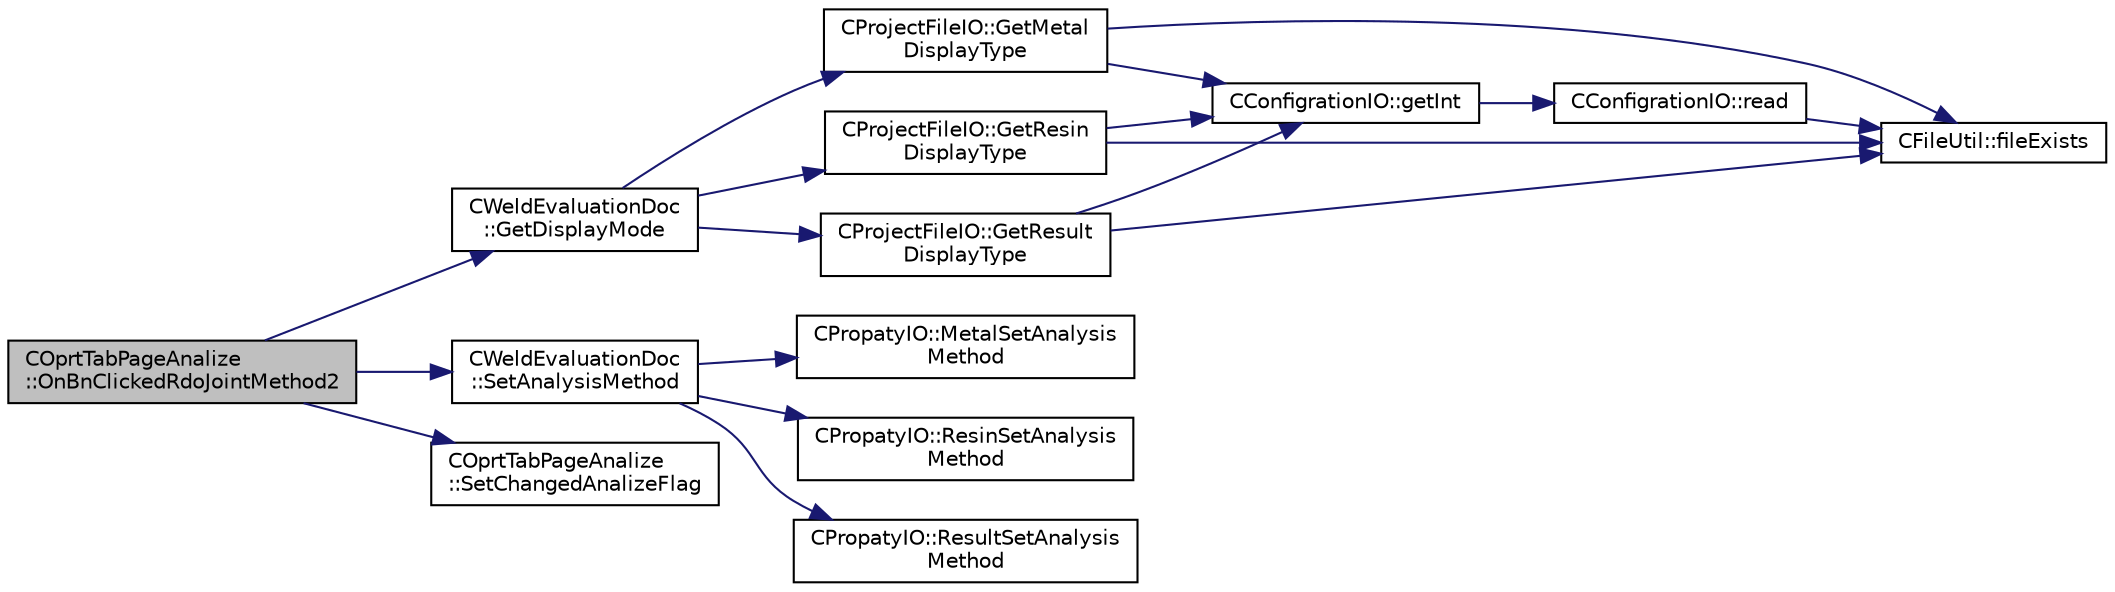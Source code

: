 digraph "COprtTabPageAnalize::OnBnClickedRdoJointMethod2"
{
 // LATEX_PDF_SIZE
  edge [fontname="Helvetica",fontsize="10",labelfontname="Helvetica",labelfontsize="10"];
  node [fontname="Helvetica",fontsize="10",shape=record];
  rankdir="LR";
  Node1 [label="COprtTabPageAnalize\l::OnBnClickedRdoJointMethod2",height=0.2,width=0.4,color="black", fillcolor="grey75", style="filled", fontcolor="black",tooltip="接続結果解析方法階層クラスタリング選択時処理"];
  Node1 -> Node2 [color="midnightblue",fontsize="10",style="solid",fontname="Helvetica"];
  Node2 [label="CWeldEvaluationDoc\l::GetDisplayMode",height=0.2,width=0.4,color="black", fillcolor="white", style="filled",URL="$class_c_weld_evaluation_doc.html#a6fb9f31759c4175b40446be90447a42f",tooltip="表示モードの取得"];
  Node2 -> Node3 [color="midnightblue",fontsize="10",style="solid",fontname="Helvetica"];
  Node3 [label="CProjectFileIO::GetMetal\lDisplayType",height=0.2,width=0.4,color="black", fillcolor="white", style="filled",URL="$class_c_project_file_i_o.html#a01bc129069b3ba05ed979729f88be551",tooltip="金属画像表示タイプの取得"];
  Node3 -> Node4 [color="midnightblue",fontsize="10",style="solid",fontname="Helvetica"];
  Node4 [label="CFileUtil::fileExists",height=0.2,width=0.4,color="black", fillcolor="white", style="filled",URL="$class_c_file_util.html#a9a8b3e89af30c1826d518719aad2c3df",tooltip="ファイルが存在するかを確認する"];
  Node3 -> Node5 [color="midnightblue",fontsize="10",style="solid",fontname="Helvetica"];
  Node5 [label="CConfigrationIO::getInt",height=0.2,width=0.4,color="black", fillcolor="white", style="filled",URL="$class_c_configration_i_o.html#a60d2dbaa282946adcc42ebd04fc08805",tooltip="指定セクションのキー値（整数）を取得"];
  Node5 -> Node6 [color="midnightblue",fontsize="10",style="solid",fontname="Helvetica"];
  Node6 [label="CConfigrationIO::read",height=0.2,width=0.4,color="black", fillcolor="white", style="filled",URL="$class_c_configration_i_o.html#a73ecbb6f7141bad005e290e9f48c576f",tooltip="指定セクションのキー値を取得"];
  Node6 -> Node4 [color="midnightblue",fontsize="10",style="solid",fontname="Helvetica"];
  Node2 -> Node7 [color="midnightblue",fontsize="10",style="solid",fontname="Helvetica"];
  Node7 [label="CProjectFileIO::GetResin\lDisplayType",height=0.2,width=0.4,color="black", fillcolor="white", style="filled",URL="$class_c_project_file_i_o.html#ae824553dca5d5e1f69ea7e4687dd1588",tooltip="樹脂画像表示タイプの取得"];
  Node7 -> Node4 [color="midnightblue",fontsize="10",style="solid",fontname="Helvetica"];
  Node7 -> Node5 [color="midnightblue",fontsize="10",style="solid",fontname="Helvetica"];
  Node2 -> Node8 [color="midnightblue",fontsize="10",style="solid",fontname="Helvetica"];
  Node8 [label="CProjectFileIO::GetResult\lDisplayType",height=0.2,width=0.4,color="black", fillcolor="white", style="filled",URL="$class_c_project_file_i_o.html#a3ff4f09ff5ba28cac5284611c2f4a628",tooltip="接合結果画像表示タイプの取得"];
  Node8 -> Node4 [color="midnightblue",fontsize="10",style="solid",fontname="Helvetica"];
  Node8 -> Node5 [color="midnightblue",fontsize="10",style="solid",fontname="Helvetica"];
  Node1 -> Node9 [color="midnightblue",fontsize="10",style="solid",fontname="Helvetica"];
  Node9 [label="CWeldEvaluationDoc\l::SetAnalysisMethod",height=0.2,width=0.4,color="black", fillcolor="white", style="filled",URL="$class_c_weld_evaluation_doc.html#aa3188290e41d704b8c34cb8dfd8f2a1d",tooltip="解析方法の設定"];
  Node9 -> Node10 [color="midnightblue",fontsize="10",style="solid",fontname="Helvetica"];
  Node10 [label="CPropatyIO::MetalSetAnalysis\lMethod",height=0.2,width=0.4,color="black", fillcolor="white", style="filled",URL="$class_c_propaty_i_o.html#a5c053cec7083e77d1f285f262f4ddbd1",tooltip="金属面の解析方法の設定"];
  Node9 -> Node11 [color="midnightblue",fontsize="10",style="solid",fontname="Helvetica"];
  Node11 [label="CPropatyIO::ResinSetAnalysis\lMethod",height=0.2,width=0.4,color="black", fillcolor="white", style="filled",URL="$class_c_propaty_i_o.html#ac179aa732fd5e8373f6deeb918367fdc",tooltip="樹脂面の解析方法の設定"];
  Node9 -> Node12 [color="midnightblue",fontsize="10",style="solid",fontname="Helvetica"];
  Node12 [label="CPropatyIO::ResultSetAnalysis\lMethod",height=0.2,width=0.4,color="black", fillcolor="white", style="filled",URL="$class_c_propaty_i_o.html#a80b10d181a91d1536e78be10dcf4e50c",tooltip="接合結果の解析方法の設定"];
  Node1 -> Node13 [color="midnightblue",fontsize="10",style="solid",fontname="Helvetica"];
  Node13 [label="COprtTabPageAnalize\l::SetChangedAnalizeFlag",height=0.2,width=0.4,color="black", fillcolor="white", style="filled",URL="$class_c_oprt_tab_page_analize.html#a005f1d0b1d8100a5d818c5a0d6da5ba9",tooltip="解析方法変更フラグのリセット"];
}
